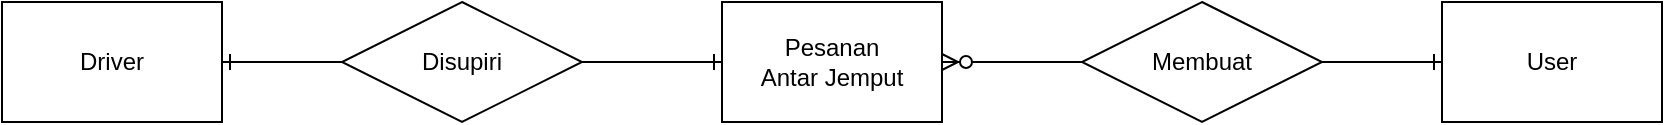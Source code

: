 <mxfile version="16.6.5" type="github">
  <diagram id="R2lEEEUBdFMjLlhIrx00" name="Page-1">
    <mxGraphModel dx="2272" dy="723" grid="1" gridSize="10" guides="1" tooltips="1" connect="1" arrows="1" fold="1" page="1" pageScale="1" pageWidth="850" pageHeight="1100" math="0" shadow="0" extFonts="Permanent Marker^https://fonts.googleapis.com/css?family=Permanent+Marker">
      <root>
        <mxCell id="0" />
        <mxCell id="1" parent="0" />
        <mxCell id="6i0Xa6GEliDMpJBAegYM-1" value="Driver" style="whiteSpace=wrap;html=1;align=center;" vertex="1" parent="1">
          <mxGeometry x="-20" y="310" width="110" height="60" as="geometry" />
        </mxCell>
        <mxCell id="6i0Xa6GEliDMpJBAegYM-2" value="User" style="whiteSpace=wrap;html=1;align=center;" vertex="1" parent="1">
          <mxGeometry x="700" y="310" width="110" height="60" as="geometry" />
        </mxCell>
        <mxCell id="6i0Xa6GEliDMpJBAegYM-8" value="&lt;div&gt;Pesanan&lt;br&gt;&lt;/div&gt;&lt;div&gt;Antar Jemput&lt;/div&gt;" style="whiteSpace=wrap;html=1;align=center;" vertex="1" parent="1">
          <mxGeometry x="340" y="310" width="110" height="60" as="geometry" />
        </mxCell>
        <mxCell id="6i0Xa6GEliDMpJBAegYM-9" value="Membuat" style="shape=rhombus;perimeter=rhombusPerimeter;whiteSpace=wrap;html=1;align=center;" vertex="1" parent="1">
          <mxGeometry x="520" y="310" width="120" height="60" as="geometry" />
        </mxCell>
        <mxCell id="6i0Xa6GEliDMpJBAegYM-10" value="" style="edgeStyle=entityRelationEdgeStyle;fontSize=12;html=1;endArrow=ERone;endFill=1;rounded=0;entryX=0;entryY=0.5;entryDx=0;entryDy=0;exitX=1;exitY=0.5;exitDx=0;exitDy=0;" edge="1" parent="1" source="6i0Xa6GEliDMpJBAegYM-9" target="6i0Xa6GEliDMpJBAegYM-2">
          <mxGeometry width="100" height="100" relative="1" as="geometry">
            <mxPoint x="370" y="430" as="sourcePoint" />
            <mxPoint x="470" y="330" as="targetPoint" />
          </mxGeometry>
        </mxCell>
        <mxCell id="6i0Xa6GEliDMpJBAegYM-11" value="" style="edgeStyle=entityRelationEdgeStyle;fontSize=12;html=1;endArrow=ERzeroToMany;endFill=1;rounded=0;exitX=0;exitY=0.5;exitDx=0;exitDy=0;entryX=1;entryY=0.5;entryDx=0;entryDy=0;" edge="1" parent="1" source="6i0Xa6GEliDMpJBAegYM-9" target="6i0Xa6GEliDMpJBAegYM-8">
          <mxGeometry width="100" height="100" relative="1" as="geometry">
            <mxPoint x="370" y="430" as="sourcePoint" />
            <mxPoint x="470" y="330" as="targetPoint" />
          </mxGeometry>
        </mxCell>
        <mxCell id="6i0Xa6GEliDMpJBAegYM-13" value="Disupiri" style="shape=rhombus;perimeter=rhombusPerimeter;whiteSpace=wrap;html=1;align=center;" vertex="1" parent="1">
          <mxGeometry x="150" y="310" width="120" height="60" as="geometry" />
        </mxCell>
        <mxCell id="6i0Xa6GEliDMpJBAegYM-15" value="" style="edgeStyle=entityRelationEdgeStyle;fontSize=12;html=1;endArrow=ERone;endFill=1;rounded=0;entryX=0;entryY=0.5;entryDx=0;entryDy=0;exitX=1;exitY=0.5;exitDx=0;exitDy=0;" edge="1" parent="1" source="6i0Xa6GEliDMpJBAegYM-13" target="6i0Xa6GEliDMpJBAegYM-8">
          <mxGeometry width="100" height="100" relative="1" as="geometry">
            <mxPoint x="370" y="430" as="sourcePoint" />
            <mxPoint x="470" y="330" as="targetPoint" />
          </mxGeometry>
        </mxCell>
        <mxCell id="6i0Xa6GEliDMpJBAegYM-16" value="" style="edgeStyle=entityRelationEdgeStyle;fontSize=12;html=1;endArrow=ERone;endFill=1;rounded=0;entryX=1;entryY=0.5;entryDx=0;entryDy=0;exitX=0;exitY=0.5;exitDx=0;exitDy=0;" edge="1" parent="1" source="6i0Xa6GEliDMpJBAegYM-13" target="6i0Xa6GEliDMpJBAegYM-1">
          <mxGeometry width="100" height="100" relative="1" as="geometry">
            <mxPoint x="220" y="480" as="sourcePoint" />
            <mxPoint x="350" y="350" as="targetPoint" />
          </mxGeometry>
        </mxCell>
      </root>
    </mxGraphModel>
  </diagram>
</mxfile>
